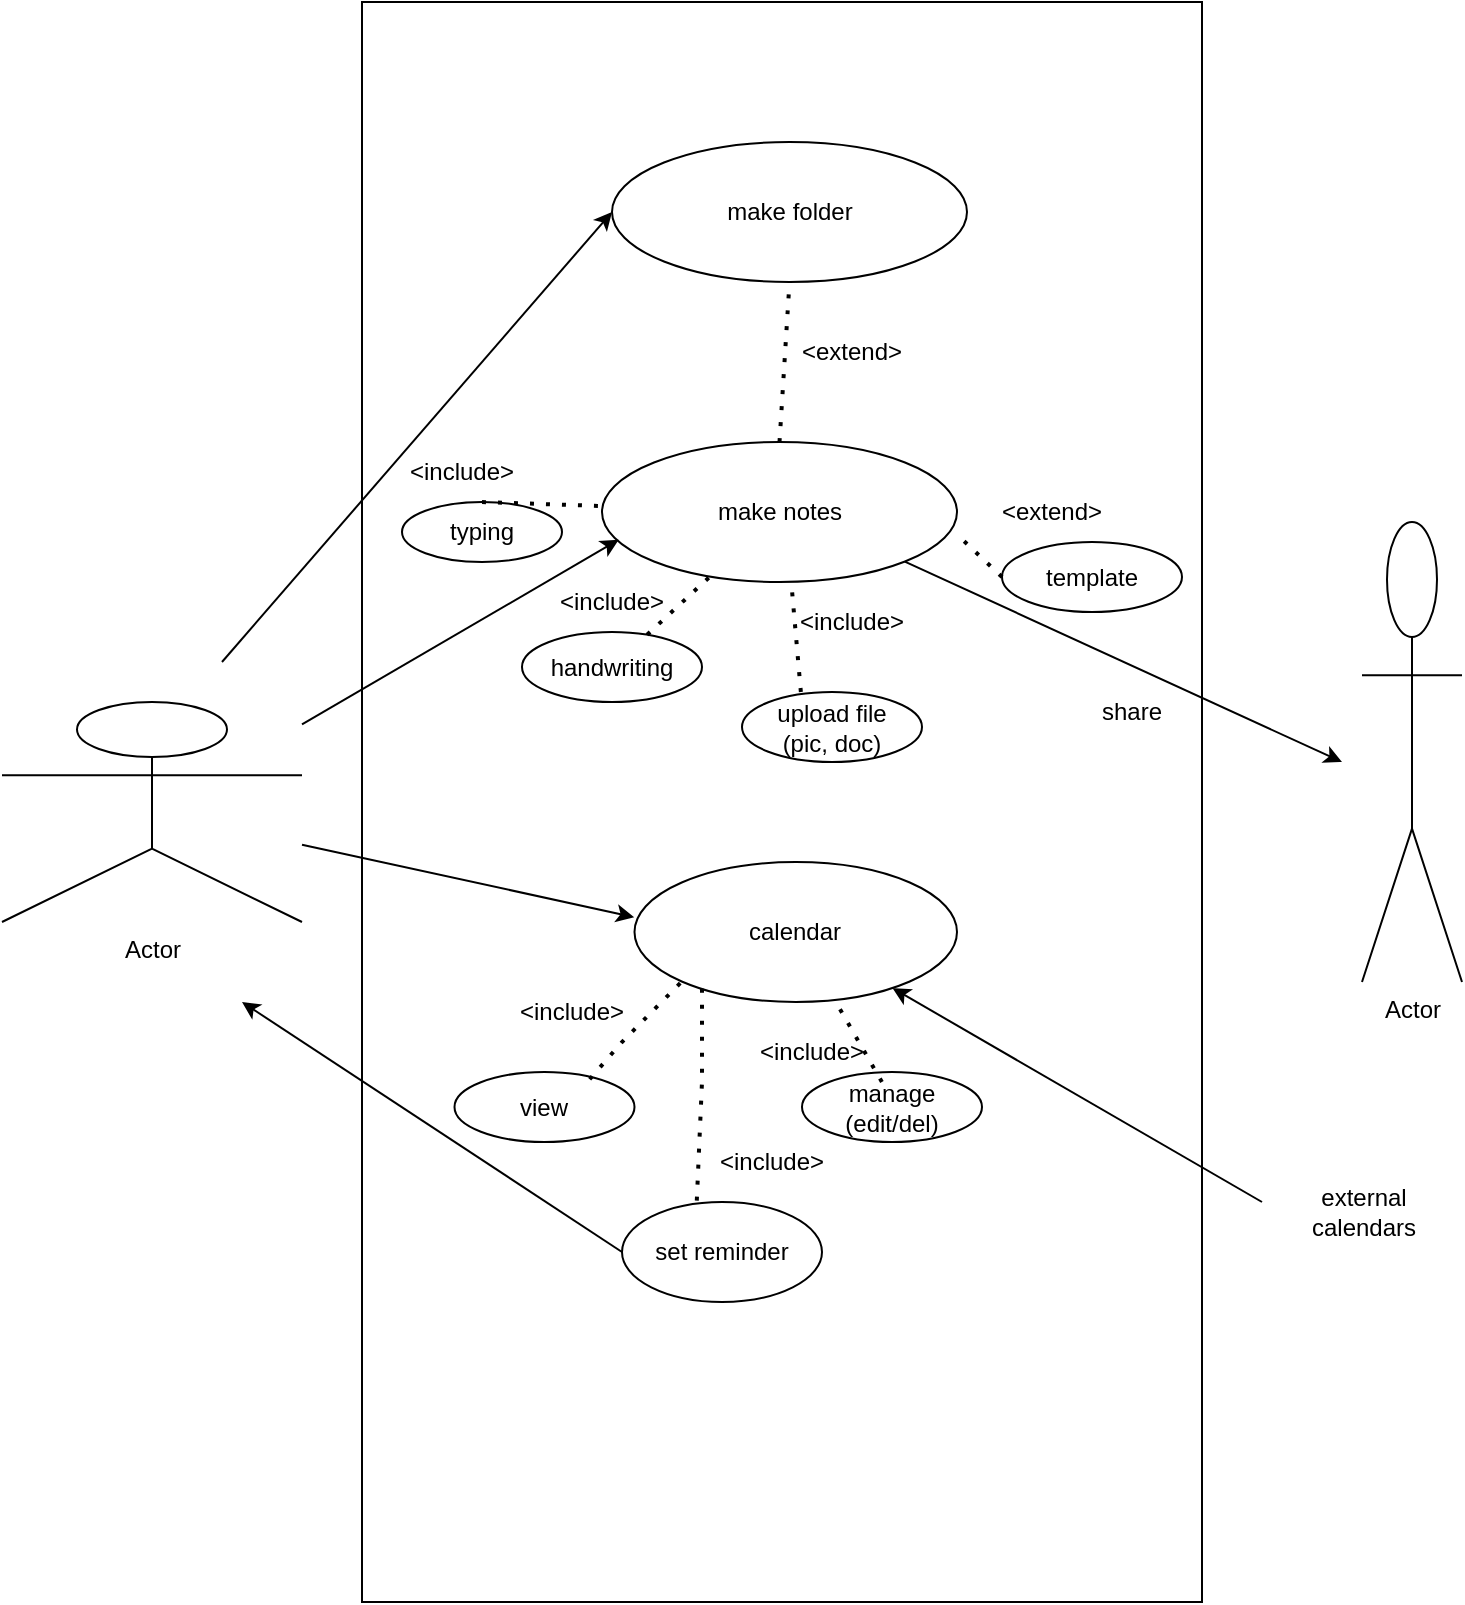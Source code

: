 <mxfile version="17.4.2" type="device"><diagram id="q6t8olqJCSpNlMOpap9K" name="Page-1"><mxGraphModel dx="1351" dy="841" grid="1" gridSize="10" guides="1" tooltips="1" connect="1" arrows="1" fold="1" page="1" pageScale="1" pageWidth="827" pageHeight="1169" math="0" shadow="0"><root><mxCell id="0"/><mxCell id="1" parent="0"/><mxCell id="7iXp2OzHmVYfghMPy7aG-1" value="Actor" style="shape=umlActor;verticalLabelPosition=bottom;verticalAlign=top;html=1;outlineConnect=0;" vertex="1" parent="1"><mxGeometry x="20" y="400" width="150" height="110" as="geometry"/></mxCell><mxCell id="7iXp2OzHmVYfghMPy7aG-3" value="" style="rounded=0;whiteSpace=wrap;html=1;" vertex="1" parent="1"><mxGeometry x="200" y="50" width="420" height="800" as="geometry"/></mxCell><mxCell id="7iXp2OzHmVYfghMPy7aG-4" value="make notes" style="ellipse;whiteSpace=wrap;html=1;" vertex="1" parent="1"><mxGeometry x="320" y="270" width="177.5" height="70" as="geometry"/></mxCell><mxCell id="7iXp2OzHmVYfghMPy7aG-5" value="handwriting" style="ellipse;whiteSpace=wrap;html=1;" vertex="1" parent="1"><mxGeometry x="280" y="365" width="90" height="35" as="geometry"/></mxCell><mxCell id="7iXp2OzHmVYfghMPy7aG-6" value="typing" style="ellipse;whiteSpace=wrap;html=1;" vertex="1" parent="1"><mxGeometry x="220" y="300" width="80" height="30" as="geometry"/></mxCell><mxCell id="7iXp2OzHmVYfghMPy7aG-7" value="" style="endArrow=none;dashed=1;html=1;dashPattern=1 3;strokeWidth=2;rounded=0;" edge="1" parent="1" source="7iXp2OzHmVYfghMPy7aG-5" target="7iXp2OzHmVYfghMPy7aG-4"><mxGeometry width="50" height="50" relative="1" as="geometry"><mxPoint x="310" y="430" as="sourcePoint"/><mxPoint x="360" y="380" as="targetPoint"/></mxGeometry></mxCell><mxCell id="7iXp2OzHmVYfghMPy7aG-8" value="" style="endArrow=none;dashed=1;html=1;dashPattern=1 3;strokeWidth=2;rounded=0;exitX=0.5;exitY=0;exitDx=0;exitDy=0;" edge="1" parent="1" source="7iXp2OzHmVYfghMPy7aG-6" target="7iXp2OzHmVYfghMPy7aG-4"><mxGeometry width="50" height="50" relative="1" as="geometry"><mxPoint x="450" y="420" as="sourcePoint"/><mxPoint x="500" y="370" as="targetPoint"/></mxGeometry></mxCell><mxCell id="7iXp2OzHmVYfghMPy7aG-9" value="&amp;lt;include&amp;gt;" style="text;html=1;strokeColor=none;fillColor=none;align=center;verticalAlign=middle;whiteSpace=wrap;rounded=0;" vertex="1" parent="1"><mxGeometry x="220" y="270" width="60" height="30" as="geometry"/></mxCell><mxCell id="7iXp2OzHmVYfghMPy7aG-10" value="&amp;lt;include&amp;gt;" style="text;html=1;strokeColor=none;fillColor=none;align=center;verticalAlign=middle;whiteSpace=wrap;rounded=0;" vertex="1" parent="1"><mxGeometry x="300" y="340" width="50" height="20" as="geometry"/></mxCell><mxCell id="7iXp2OzHmVYfghMPy7aG-12" value="upload file&lt;br&gt;(pic, doc)" style="ellipse;whiteSpace=wrap;html=1;" vertex="1" parent="1"><mxGeometry x="390" y="395" width="90" height="35" as="geometry"/></mxCell><mxCell id="7iXp2OzHmVYfghMPy7aG-14" value="" style="endArrow=none;dashed=1;html=1;dashPattern=1 3;strokeWidth=2;rounded=0;entryX=0.533;entryY=0.997;entryDx=0;entryDy=0;entryPerimeter=0;exitX=0.327;exitY=0;exitDx=0;exitDy=0;exitPerimeter=0;" edge="1" parent="1" source="7iXp2OzHmVYfghMPy7aG-12" target="7iXp2OzHmVYfghMPy7aG-4"><mxGeometry width="50" height="50" relative="1" as="geometry"><mxPoint x="352.553" y="376.386" as="sourcePoint"/><mxPoint x="383.882" y="347.186" as="targetPoint"/></mxGeometry></mxCell><mxCell id="7iXp2OzHmVYfghMPy7aG-15" value="&amp;lt;include&amp;gt;" style="text;html=1;strokeColor=none;fillColor=none;align=center;verticalAlign=middle;whiteSpace=wrap;rounded=0;" vertex="1" parent="1"><mxGeometry x="430" y="355" width="30" height="10" as="geometry"/></mxCell><mxCell id="7iXp2OzHmVYfghMPy7aG-16" value="calendar" style="ellipse;whiteSpace=wrap;html=1;" vertex="1" parent="1"><mxGeometry x="336.25" y="480" width="161.25" height="70" as="geometry"/></mxCell><mxCell id="7iXp2OzHmVYfghMPy7aG-18" value="template" style="ellipse;whiteSpace=wrap;html=1;" vertex="1" parent="1"><mxGeometry x="520" y="320" width="90" height="35" as="geometry"/></mxCell><mxCell id="7iXp2OzHmVYfghMPy7aG-19" value="" style="endArrow=none;dashed=1;html=1;dashPattern=1 3;strokeWidth=2;rounded=0;entryX=0.997;entryY=0.654;entryDx=0;entryDy=0;entryPerimeter=0;exitX=0;exitY=0.5;exitDx=0;exitDy=0;" edge="1" parent="1" source="7iXp2OzHmVYfghMPy7aG-18" target="7iXp2OzHmVYfghMPy7aG-4"><mxGeometry width="50" height="50" relative="1" as="geometry"><mxPoint x="429.43" y="405" as="sourcePoint"/><mxPoint x="424.608" y="349.79" as="targetPoint"/></mxGeometry></mxCell><mxCell id="7iXp2OzHmVYfghMPy7aG-20" value="&amp;lt;extend&amp;gt;" style="text;html=1;strokeColor=none;fillColor=none;align=center;verticalAlign=middle;whiteSpace=wrap;rounded=0;" vertex="1" parent="1"><mxGeometry x="530" y="300" width="30" height="10" as="geometry"/></mxCell><mxCell id="7iXp2OzHmVYfghMPy7aG-21" value="Actor" style="shape=umlActor;verticalLabelPosition=bottom;verticalAlign=top;html=1;outlineConnect=0;" vertex="1" parent="1"><mxGeometry x="700" y="310" width="50" height="230" as="geometry"/></mxCell><mxCell id="7iXp2OzHmVYfghMPy7aG-24" value="" style="endArrow=classic;html=1;rounded=0;exitX=1;exitY=1;exitDx=0;exitDy=0;" edge="1" parent="1" source="7iXp2OzHmVYfghMPy7aG-4"><mxGeometry width="50" height="50" relative="1" as="geometry"><mxPoint x="440" y="550" as="sourcePoint"/><mxPoint x="690" y="430" as="targetPoint"/></mxGeometry></mxCell><mxCell id="7iXp2OzHmVYfghMPy7aG-26" value="share" style="text;html=1;strokeColor=none;fillColor=none;align=center;verticalAlign=middle;whiteSpace=wrap;rounded=0;" vertex="1" parent="1"><mxGeometry x="560" y="395" width="50" height="20" as="geometry"/></mxCell><mxCell id="7iXp2OzHmVYfghMPy7aG-27" value="view" style="ellipse;whiteSpace=wrap;html=1;" vertex="1" parent="1"><mxGeometry x="246.25" y="585" width="90" height="35" as="geometry"/></mxCell><mxCell id="7iXp2OzHmVYfghMPy7aG-28" value="manage&lt;br&gt;(edit/del)" style="ellipse;whiteSpace=wrap;html=1;" vertex="1" parent="1"><mxGeometry x="420" y="585" width="90" height="35" as="geometry"/></mxCell><mxCell id="7iXp2OzHmVYfghMPy7aG-29" value="" style="endArrow=none;dashed=1;html=1;dashPattern=1 3;strokeWidth=2;rounded=0;exitX=0.751;exitY=0.103;exitDx=0;exitDy=0;exitPerimeter=0;entryX=0;entryY=1;entryDx=0;entryDy=0;" edge="1" parent="1" source="7iXp2OzHmVYfghMPy7aG-27" target="7iXp2OzHmVYfghMPy7aG-16"><mxGeometry width="50" height="50" relative="1" as="geometry"><mxPoint x="352.553" y="376.386" as="sourcePoint"/><mxPoint x="383.882" y="347.186" as="targetPoint"/><Array as="points"><mxPoint x="330" y="570"/></Array></mxGeometry></mxCell><mxCell id="7iXp2OzHmVYfghMPy7aG-30" value="" style="endArrow=none;dashed=1;html=1;dashPattern=1 3;strokeWidth=2;rounded=0;exitX=0.444;exitY=0.143;exitDx=0;exitDy=0;exitPerimeter=0;" edge="1" parent="1" source="7iXp2OzHmVYfghMPy7aG-28" target="7iXp2OzHmVYfghMPy7aG-16"><mxGeometry width="50" height="50" relative="1" as="geometry"><mxPoint x="352.553" y="376.386" as="sourcePoint"/><mxPoint x="383.882" y="347.186" as="targetPoint"/><Array as="points"/></mxGeometry></mxCell><mxCell id="7iXp2OzHmVYfghMPy7aG-31" value="&amp;lt;include&amp;gt;" style="text;html=1;strokeColor=none;fillColor=none;align=center;verticalAlign=middle;whiteSpace=wrap;rounded=0;" vertex="1" parent="1"><mxGeometry x="280" y="545" width="50" height="20" as="geometry"/></mxCell><mxCell id="7iXp2OzHmVYfghMPy7aG-32" value="&amp;lt;include&amp;gt;" style="text;html=1;strokeColor=none;fillColor=none;align=center;verticalAlign=middle;whiteSpace=wrap;rounded=0;" vertex="1" parent="1"><mxGeometry x="400" y="565" width="50" height="20" as="geometry"/></mxCell><mxCell id="7iXp2OzHmVYfghMPy7aG-33" value="" style="endArrow=classic;html=1;rounded=0;" edge="1" parent="1" target="7iXp2OzHmVYfghMPy7aG-16"><mxGeometry width="50" height="50" relative="1" as="geometry"><mxPoint x="650" y="650" as="sourcePoint"/><mxPoint x="700" y="540" as="targetPoint"/></mxGeometry></mxCell><mxCell id="7iXp2OzHmVYfghMPy7aG-35" value="external calendars" style="text;html=1;strokeColor=none;fillColor=none;align=center;verticalAlign=middle;whiteSpace=wrap;rounded=0;" vertex="1" parent="1"><mxGeometry x="671" y="640" width="60" height="30" as="geometry"/></mxCell><mxCell id="7iXp2OzHmVYfghMPy7aG-37" value="set reminder" style="ellipse;whiteSpace=wrap;html=1;" vertex="1" parent="1"><mxGeometry x="330" y="650" width="100" height="50" as="geometry"/></mxCell><mxCell id="7iXp2OzHmVYfghMPy7aG-38" value="" style="endArrow=classic;html=1;rounded=0;exitX=0;exitY=0.5;exitDx=0;exitDy=0;" edge="1" parent="1" source="7iXp2OzHmVYfghMPy7aG-37"><mxGeometry width="50" height="50" relative="1" as="geometry"><mxPoint x="330" y="728.5" as="sourcePoint"/><mxPoint x="140" y="550" as="targetPoint"/></mxGeometry></mxCell><mxCell id="7iXp2OzHmVYfghMPy7aG-39" value="" style="endArrow=none;dashed=1;html=1;dashPattern=1 3;strokeWidth=2;rounded=0;exitX=0.374;exitY=-0.014;exitDx=0;exitDy=0;exitPerimeter=0;" edge="1" parent="1" source="7iXp2OzHmVYfghMPy7aG-37"><mxGeometry width="50" height="50" relative="1" as="geometry"><mxPoint x="323.84" y="598.605" as="sourcePoint"/><mxPoint x="370" y="540" as="targetPoint"/><Array as="points"><mxPoint x="370" y="590"/></Array></mxGeometry></mxCell><mxCell id="7iXp2OzHmVYfghMPy7aG-40" value="&amp;lt;include&amp;gt;" style="text;html=1;strokeColor=none;fillColor=none;align=center;verticalAlign=middle;whiteSpace=wrap;rounded=0;" vertex="1" parent="1"><mxGeometry x="380" y="620" width="50" height="20" as="geometry"/></mxCell><mxCell id="7iXp2OzHmVYfghMPy7aG-42" value="make folder" style="ellipse;whiteSpace=wrap;html=1;" vertex="1" parent="1"><mxGeometry x="325" y="120" width="177.5" height="70" as="geometry"/></mxCell><mxCell id="7iXp2OzHmVYfghMPy7aG-43" value="" style="endArrow=none;dashed=1;html=1;dashPattern=1 3;strokeWidth=2;rounded=0;entryX=0.5;entryY=1;entryDx=0;entryDy=0;exitX=0.5;exitY=0;exitDx=0;exitDy=0;" edge="1" parent="1" source="7iXp2OzHmVYfghMPy7aG-4" target="7iXp2OzHmVYfghMPy7aG-42"><mxGeometry width="50" height="50" relative="1" as="geometry"><mxPoint x="530.0" y="347.5" as="sourcePoint"/><mxPoint x="506.967" y="325.78" as="targetPoint"/></mxGeometry></mxCell><mxCell id="7iXp2OzHmVYfghMPy7aG-44" value="&amp;lt;extend&amp;gt;" style="text;html=1;strokeColor=none;fillColor=none;align=center;verticalAlign=middle;whiteSpace=wrap;rounded=0;" vertex="1" parent="1"><mxGeometry x="430" y="220" width="30" height="10" as="geometry"/></mxCell><mxCell id="7iXp2OzHmVYfghMPy7aG-45" value="" style="endArrow=classic;html=1;rounded=0;entryX=-0.001;entryY=0.394;entryDx=0;entryDy=0;entryPerimeter=0;" edge="1" parent="1" source="7iXp2OzHmVYfghMPy7aG-1" target="7iXp2OzHmVYfghMPy7aG-16"><mxGeometry width="50" height="50" relative="1" as="geometry"><mxPoint x="320" y="380" as="sourcePoint"/><mxPoint x="370" y="330" as="targetPoint"/></mxGeometry></mxCell><mxCell id="7iXp2OzHmVYfghMPy7aG-46" value="" style="endArrow=classic;html=1;rounded=0;entryX=0.047;entryY=0.698;entryDx=0;entryDy=0;entryPerimeter=0;" edge="1" parent="1" source="7iXp2OzHmVYfghMPy7aG-1" target="7iXp2OzHmVYfghMPy7aG-4"><mxGeometry width="50" height="50" relative="1" as="geometry"><mxPoint x="180.0" y="481.357" as="sourcePoint"/><mxPoint x="346.089" y="517.58" as="targetPoint"/></mxGeometry></mxCell><mxCell id="7iXp2OzHmVYfghMPy7aG-47" value="" style="endArrow=classic;html=1;rounded=0;entryX=0;entryY=0.5;entryDx=0;entryDy=0;" edge="1" parent="1" target="7iXp2OzHmVYfghMPy7aG-42"><mxGeometry width="50" height="50" relative="1" as="geometry"><mxPoint x="130" y="380" as="sourcePoint"/><mxPoint x="356.089" y="527.58" as="targetPoint"/></mxGeometry></mxCell></root></mxGraphModel></diagram></mxfile>
